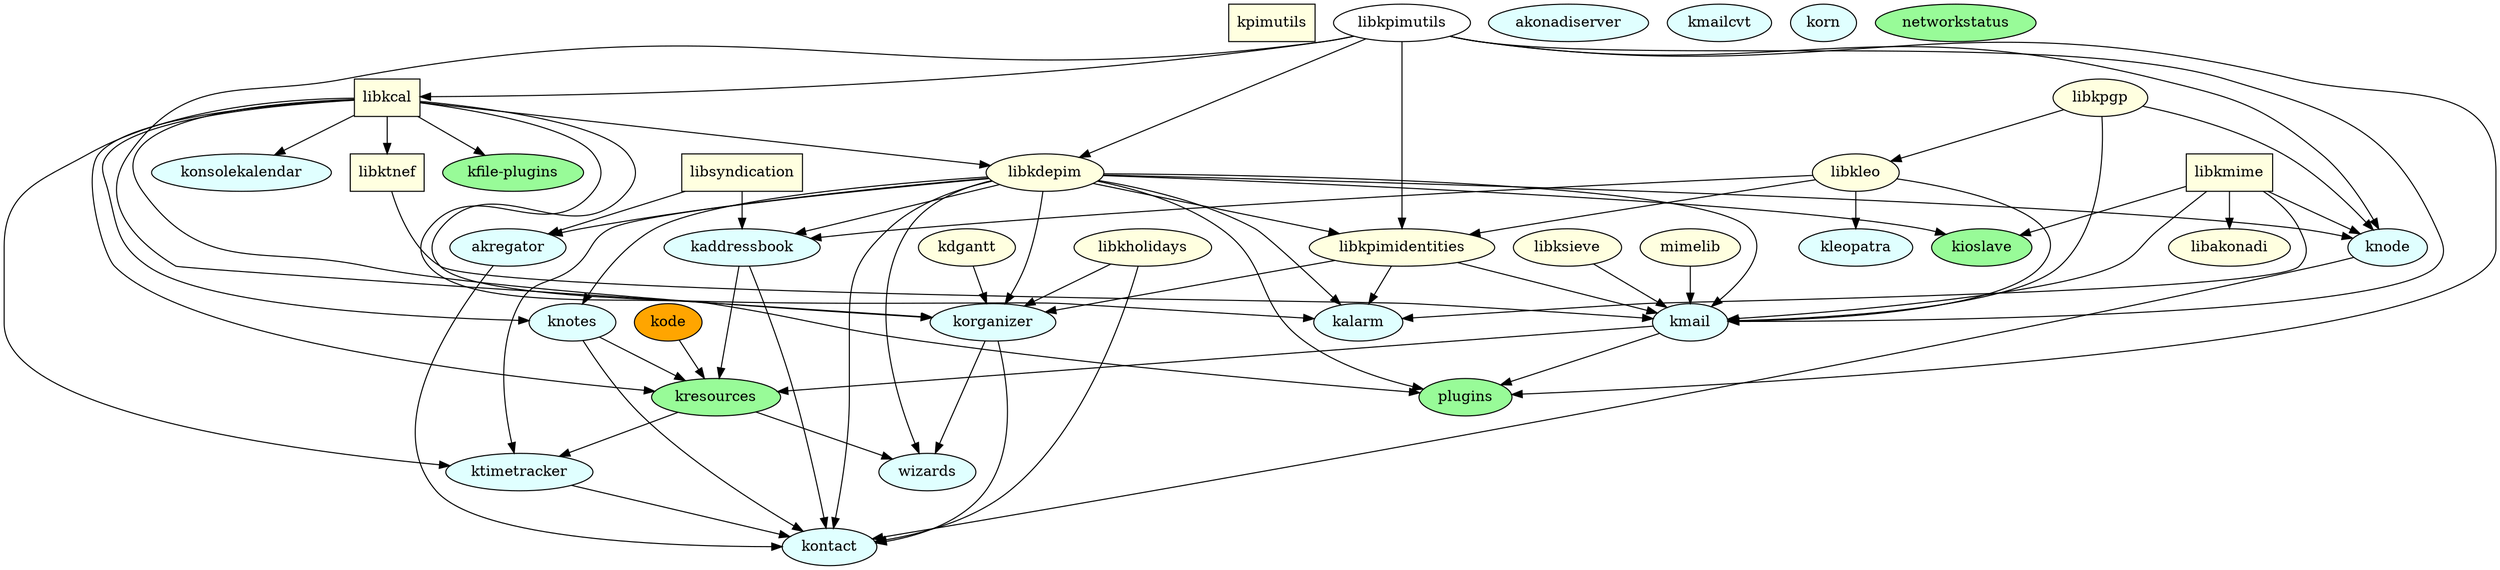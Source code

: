 # to create a ps file use 'dot -Tps -o dependency-graph.ps dependency-graph.dot' (dot it part of the graphviz package)
# This file is also included in Mainpage.dox, so if you change color codings
# etc., you might need to adapt Mainpage.dox as well.
strict digraph "inter-dependency graph for kdepim" {
        /*
           Node definitions
           Put all sub-dirs here.

           Color coding:
           shared libs: lightyellow
           static libs: pink
           plugins or other non-standalone modules: palegreen
           applications: lightcyan
           code generators or other development tools: orange
           disabled: lightgray

           Shapes:
           kdepimlibs: box
           kdepim: ellipse (default)
         */

        /* kdepimlibs */
        "kpimutils"[style=filled, fillcolor=lightyellow, shape=box, URL="../kdepimlibs-apidocs/kpimutils/html/index.html"];
        /* TODO: dependencies incomplete */
        /*"libkabc"[style=filled, fillcolor=lightyellow, shape=box];*/
        /*"libkresources"[style=filled, fillcolor=lightyellow, shape=box];*/
        "libkcal"[style=filled, fillcolor=lightyellow, shape=box, URL="../kdepimlibs-apidocs/kcal/html/index.html"];
        "libktnef"[style=filled, fillcolor=lightyellow, shape=box];
        "libsyndication"[style=filled, fillcolor=lightyellow, shape=box, URL="../kdepimlibs-apidocs/syndication/html/index.html"];
        "libkmime"[style=filled, fillcolor=lightyellow, shape=box, URL="../kdepimlibs-apidocs/kmime/html/index.html"];

        /* kdepim */
        "akonadiserver"[style=filled, fillcolor=lightcyan, URL="akonadi/akonadiserver/html/index.html"];
        "akregator"[style=filled, fillcolor=lightcyan, URL="akregator/html/index.html"];
        /* kabc ?? */
        "kaddressbook"[style=filled, fillcolor=lightcyan, URL="kaddressbook/html/index.html"];
        "kalarm"[style=filled, fillcolor=lightcyan, URL="kalarm/html/index.html"];
        "ktimetracker"[style=filled, fillcolor=lightcyan, URL="ktimetracker/html/index.html"];
        "kdgantt"[style=filled, fillcolor=lightyellow, URL="kdgantt/html/index.html"];
        "kfile-plugins"[style=filled, fillcolor=palegreen];
        "kioslave"[style=filled, fillcolor=palegreen, URL="kioslave/html/index.html"];
        "kleopatra"[style=filled, fillcolor=lightcyan, URL="kleopatra/html/index.html"];
        "kmail"[style=filled, fillcolor=lightcyan, URL="kmail/html/index.html"];
        "kmailcvt"[style=filled, fillcolor=lightcyan];
        "knode"[style=filled, fillcolor=lightcyan, URL="knode/html/index.html"];
        "knotes"[style=filled, fillcolor=lightcyan, URL="knotes/html/index.html"];
        "kode"[style=filled, fillcolor=orange];
        "konsolekalendar"[style=filled, fillcolor=lightcyan, URL="konsolekalendar/html/index.html"];
        "kontact"[style=filled, fillcolor=lightcyan, URL="kontact/html/index.html"];
        "korganizer"[style=filled, fillcolor=lightcyan, URL="korganizer/html/index.html"];
        "korn"[style=filled, fillcolor=lightcyan];
        "kresources"[style=filled, fillcolor=palegreen];
        "libakonadi"[style=filled, fillcolor=lightyellow, URL="akonadi/libakonadi/html/index.html"];
        "libkdepim"[style=filled, fillcolor=lightyellow, URL="libkdepim/html/index.html"];
        "libkholidays"[style=filled, fillcolor=lightyellow, URL="libkholidays/html/index.html"];
        "libkleo"[style=filled, fillcolor=lightyellow, URL="libkleo/html/index.html"];
        "libkpgp"[style=filled, fillcolor=lightyellow, URL="libkpgp/html/index.html"];
        "libkpimidentities"[style=filled, fillcolor=lightyellow, URL="libkpimidentities/html/index.html"];
        "libksieve"[style=filled, fillcolor=lightyellow];
        "mimelib"[style=filled, fillcolor=lightyellow];
        "networkstatus"[style=filled, fillcolor=palegreen];
        "plugins"[style=filled, fillcolor=palegreen];
        "wizards"[style=filled, fillcolor=lightcyan];

        /*
           Edge definitions
           Put all compile-time dependencies here.
        */
        "akregator" -> "kontact";
        "libkleo" -> "kleopatra";
        "libkleo" -> "kaddressbook";
        "libkleo" -> "kmail";
        "libkleo" -> "libkpimidentities";
        "kaddressbook" -> "kontact";
        "kaddressbook" -> "kresources";
        "kdgantt" -> "korganizer";
        "kmail" -> "kresources";
        "kmail" -> "plugins";
        "knotes" -> "kontact";
        "knotes" -> "kresources";
        "kode" -> "kresources";
        "korganizer" -> "kontact";
        "korganizer" -> "wizards";
        "kresources" -> "ktimetracker";
        "kresources" -> "wizards";
        "libkpimutils" -> "kmail";
        "libkpimutils" -> "knode";
        "libkpimutils" -> "korganizer";
        "libkpimutils" -> "libkcal";
        "libkpimutils" -> "libkdepim";
        "libkpimutils" -> "libkpimidentities";
        "libkpimutils" -> "plugins";
        "libkcal" -> "kalarm";
        "libkcal" -> "ktimetracker";
        "libkcal" -> "kfile-plugins";
        "libkcal" -> "knotes";
        "libkcal" -> "konsolekalendar";
        "libkcal" -> "korganizer";
        "libkcal" -> "kresources";
        "libkcal" -> "libkdepim";
        "libkcal" -> "plugins";
        "libkcal" -> "libktnef"
        "libkdepim" -> "akregator";
        "libkdepim" -> "kaddressbook";
        "libkdepim" -> "kalarm";
        "libkdepim" -> "ktimetracker";
        "libkdepim" -> "kioslave";
        "libkdepim" -> "kmail";
        "libkdepim" -> "knode";
        "libkdepim" -> "knotes";
        "libkdepim" -> "kontact";
        "libkdepim" -> "korganizer";
        "libkdepim" -> "libkpimidentities";
        "libkdepim" -> "plugins";
        "libkdepim" -> "wizards";
        "libkholidays" -> "kontact";
        "libkholidays" -> "korganizer";
        "libkmime" -> "kalarm";
        "libkmime" -> "kioslave";
        "libkmime" -> "kmail";
        "libkmime" -> "knode";
        "libkmime" -> "libakonadi";
        "libkpgp" -> "kmail";
        "libkpgp" -> "knode";
        "libkpgp" -> "libkleo";
        "libkpimidentities" -> "kmail";
        "libkpimidentities" -> "korganizer";
        "libkpimidentities" -> "kalarm";
        "libksieve" -> "kmail";
        "mimelib" -> "kmail";
        "ktimetracker" -> "kontact";
        "knode" -> "kontact";
        "libsyndication" -> "akregator";
        "libsyndication" -> "kaddressbook";
        "libktnef" -> "kmail";
        /* TODO: kabc deps incomplete
        "libkabc" -> "libkcal";
        "libkabc" -> "libktnef";*/
}

